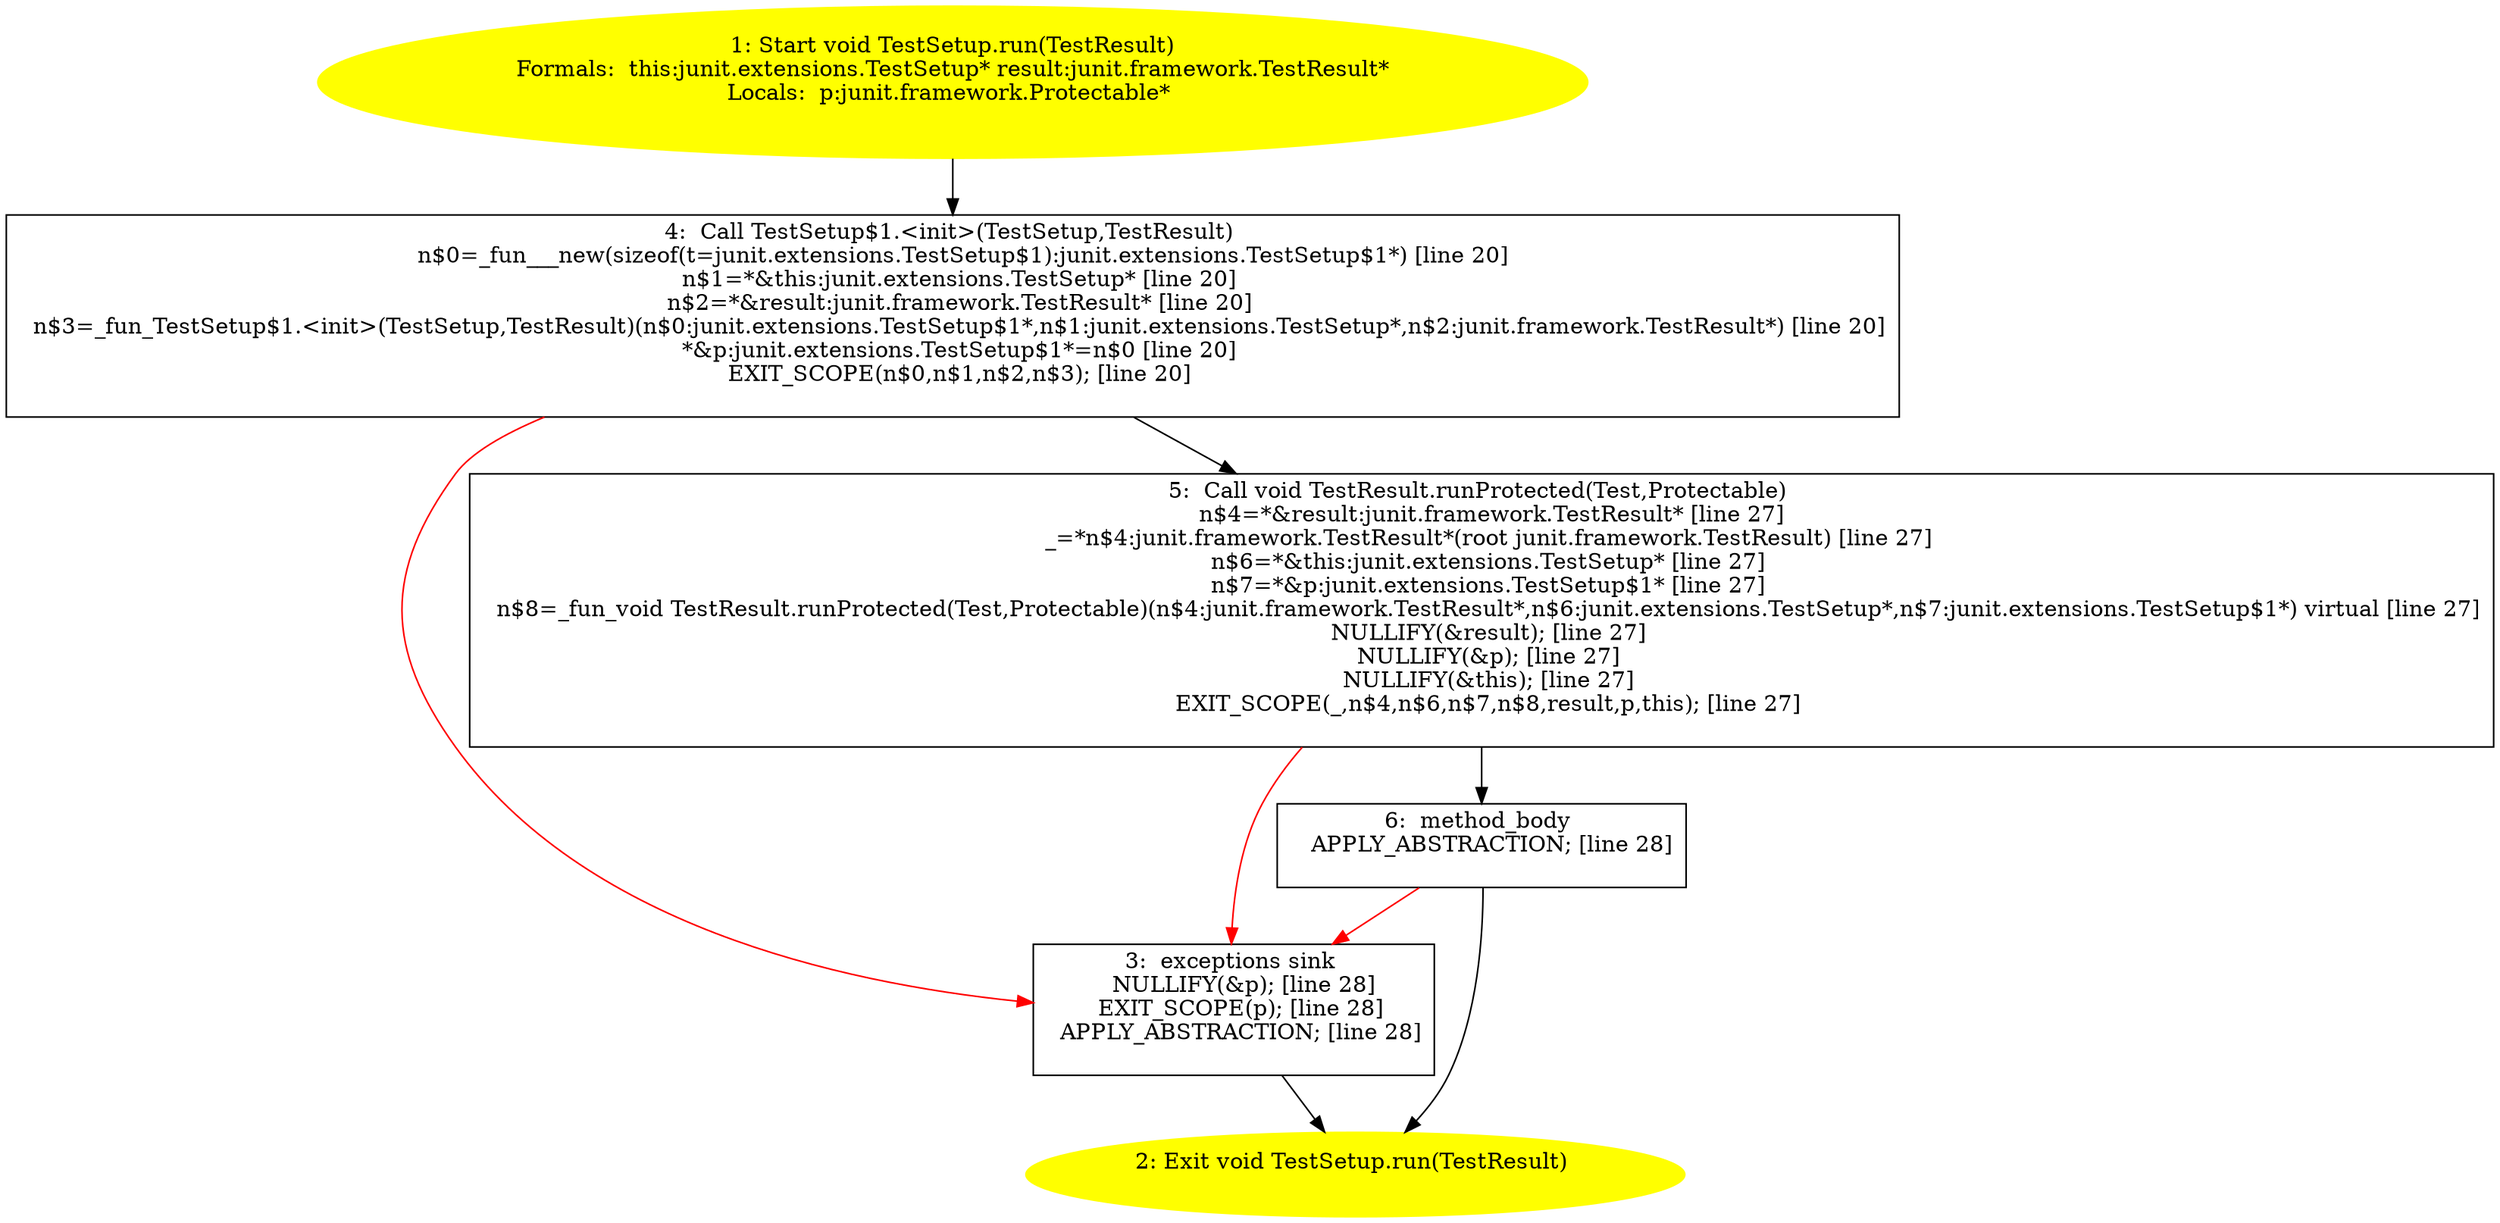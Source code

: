 /* @generated */
digraph cfg {
"junit.extensions.TestSetup.run(junit.framework.TestResult):void.6be90a8b60ef2e153066bb2da8cf3333_1" [label="1: Start void TestSetup.run(TestResult)\nFormals:  this:junit.extensions.TestSetup* result:junit.framework.TestResult*\nLocals:  p:junit.framework.Protectable* \n  " color=yellow style=filled]
	

	 "junit.extensions.TestSetup.run(junit.framework.TestResult):void.6be90a8b60ef2e153066bb2da8cf3333_1" -> "junit.extensions.TestSetup.run(junit.framework.TestResult):void.6be90a8b60ef2e153066bb2da8cf3333_4" ;
"junit.extensions.TestSetup.run(junit.framework.TestResult):void.6be90a8b60ef2e153066bb2da8cf3333_2" [label="2: Exit void TestSetup.run(TestResult) \n  " color=yellow style=filled]
	

"junit.extensions.TestSetup.run(junit.framework.TestResult):void.6be90a8b60ef2e153066bb2da8cf3333_3" [label="3:  exceptions sink \n   NULLIFY(&p); [line 28]\n  EXIT_SCOPE(p); [line 28]\n  APPLY_ABSTRACTION; [line 28]\n " shape="box"]
	

	 "junit.extensions.TestSetup.run(junit.framework.TestResult):void.6be90a8b60ef2e153066bb2da8cf3333_3" -> "junit.extensions.TestSetup.run(junit.framework.TestResult):void.6be90a8b60ef2e153066bb2da8cf3333_2" ;
"junit.extensions.TestSetup.run(junit.framework.TestResult):void.6be90a8b60ef2e153066bb2da8cf3333_4" [label="4:  Call TestSetup$1.<init>(TestSetup,TestResult) \n   n$0=_fun___new(sizeof(t=junit.extensions.TestSetup$1):junit.extensions.TestSetup$1*) [line 20]\n  n$1=*&this:junit.extensions.TestSetup* [line 20]\n  n$2=*&result:junit.framework.TestResult* [line 20]\n  n$3=_fun_TestSetup$1.<init>(TestSetup,TestResult)(n$0:junit.extensions.TestSetup$1*,n$1:junit.extensions.TestSetup*,n$2:junit.framework.TestResult*) [line 20]\n  *&p:junit.extensions.TestSetup$1*=n$0 [line 20]\n  EXIT_SCOPE(n$0,n$1,n$2,n$3); [line 20]\n " shape="box"]
	

	 "junit.extensions.TestSetup.run(junit.framework.TestResult):void.6be90a8b60ef2e153066bb2da8cf3333_4" -> "junit.extensions.TestSetup.run(junit.framework.TestResult):void.6be90a8b60ef2e153066bb2da8cf3333_5" ;
	 "junit.extensions.TestSetup.run(junit.framework.TestResult):void.6be90a8b60ef2e153066bb2da8cf3333_4" -> "junit.extensions.TestSetup.run(junit.framework.TestResult):void.6be90a8b60ef2e153066bb2da8cf3333_3" [color="red" ];
"junit.extensions.TestSetup.run(junit.framework.TestResult):void.6be90a8b60ef2e153066bb2da8cf3333_5" [label="5:  Call void TestResult.runProtected(Test,Protectable) \n   n$4=*&result:junit.framework.TestResult* [line 27]\n  _=*n$4:junit.framework.TestResult*(root junit.framework.TestResult) [line 27]\n  n$6=*&this:junit.extensions.TestSetup* [line 27]\n  n$7=*&p:junit.extensions.TestSetup$1* [line 27]\n  n$8=_fun_void TestResult.runProtected(Test,Protectable)(n$4:junit.framework.TestResult*,n$6:junit.extensions.TestSetup*,n$7:junit.extensions.TestSetup$1*) virtual [line 27]\n  NULLIFY(&result); [line 27]\n  NULLIFY(&p); [line 27]\n  NULLIFY(&this); [line 27]\n  EXIT_SCOPE(_,n$4,n$6,n$7,n$8,result,p,this); [line 27]\n " shape="box"]
	

	 "junit.extensions.TestSetup.run(junit.framework.TestResult):void.6be90a8b60ef2e153066bb2da8cf3333_5" -> "junit.extensions.TestSetup.run(junit.framework.TestResult):void.6be90a8b60ef2e153066bb2da8cf3333_6" ;
	 "junit.extensions.TestSetup.run(junit.framework.TestResult):void.6be90a8b60ef2e153066bb2da8cf3333_5" -> "junit.extensions.TestSetup.run(junit.framework.TestResult):void.6be90a8b60ef2e153066bb2da8cf3333_3" [color="red" ];
"junit.extensions.TestSetup.run(junit.framework.TestResult):void.6be90a8b60ef2e153066bb2da8cf3333_6" [label="6:  method_body \n   APPLY_ABSTRACTION; [line 28]\n " shape="box"]
	

	 "junit.extensions.TestSetup.run(junit.framework.TestResult):void.6be90a8b60ef2e153066bb2da8cf3333_6" -> "junit.extensions.TestSetup.run(junit.framework.TestResult):void.6be90a8b60ef2e153066bb2da8cf3333_2" ;
	 "junit.extensions.TestSetup.run(junit.framework.TestResult):void.6be90a8b60ef2e153066bb2da8cf3333_6" -> "junit.extensions.TestSetup.run(junit.framework.TestResult):void.6be90a8b60ef2e153066bb2da8cf3333_3" [color="red" ];
}
